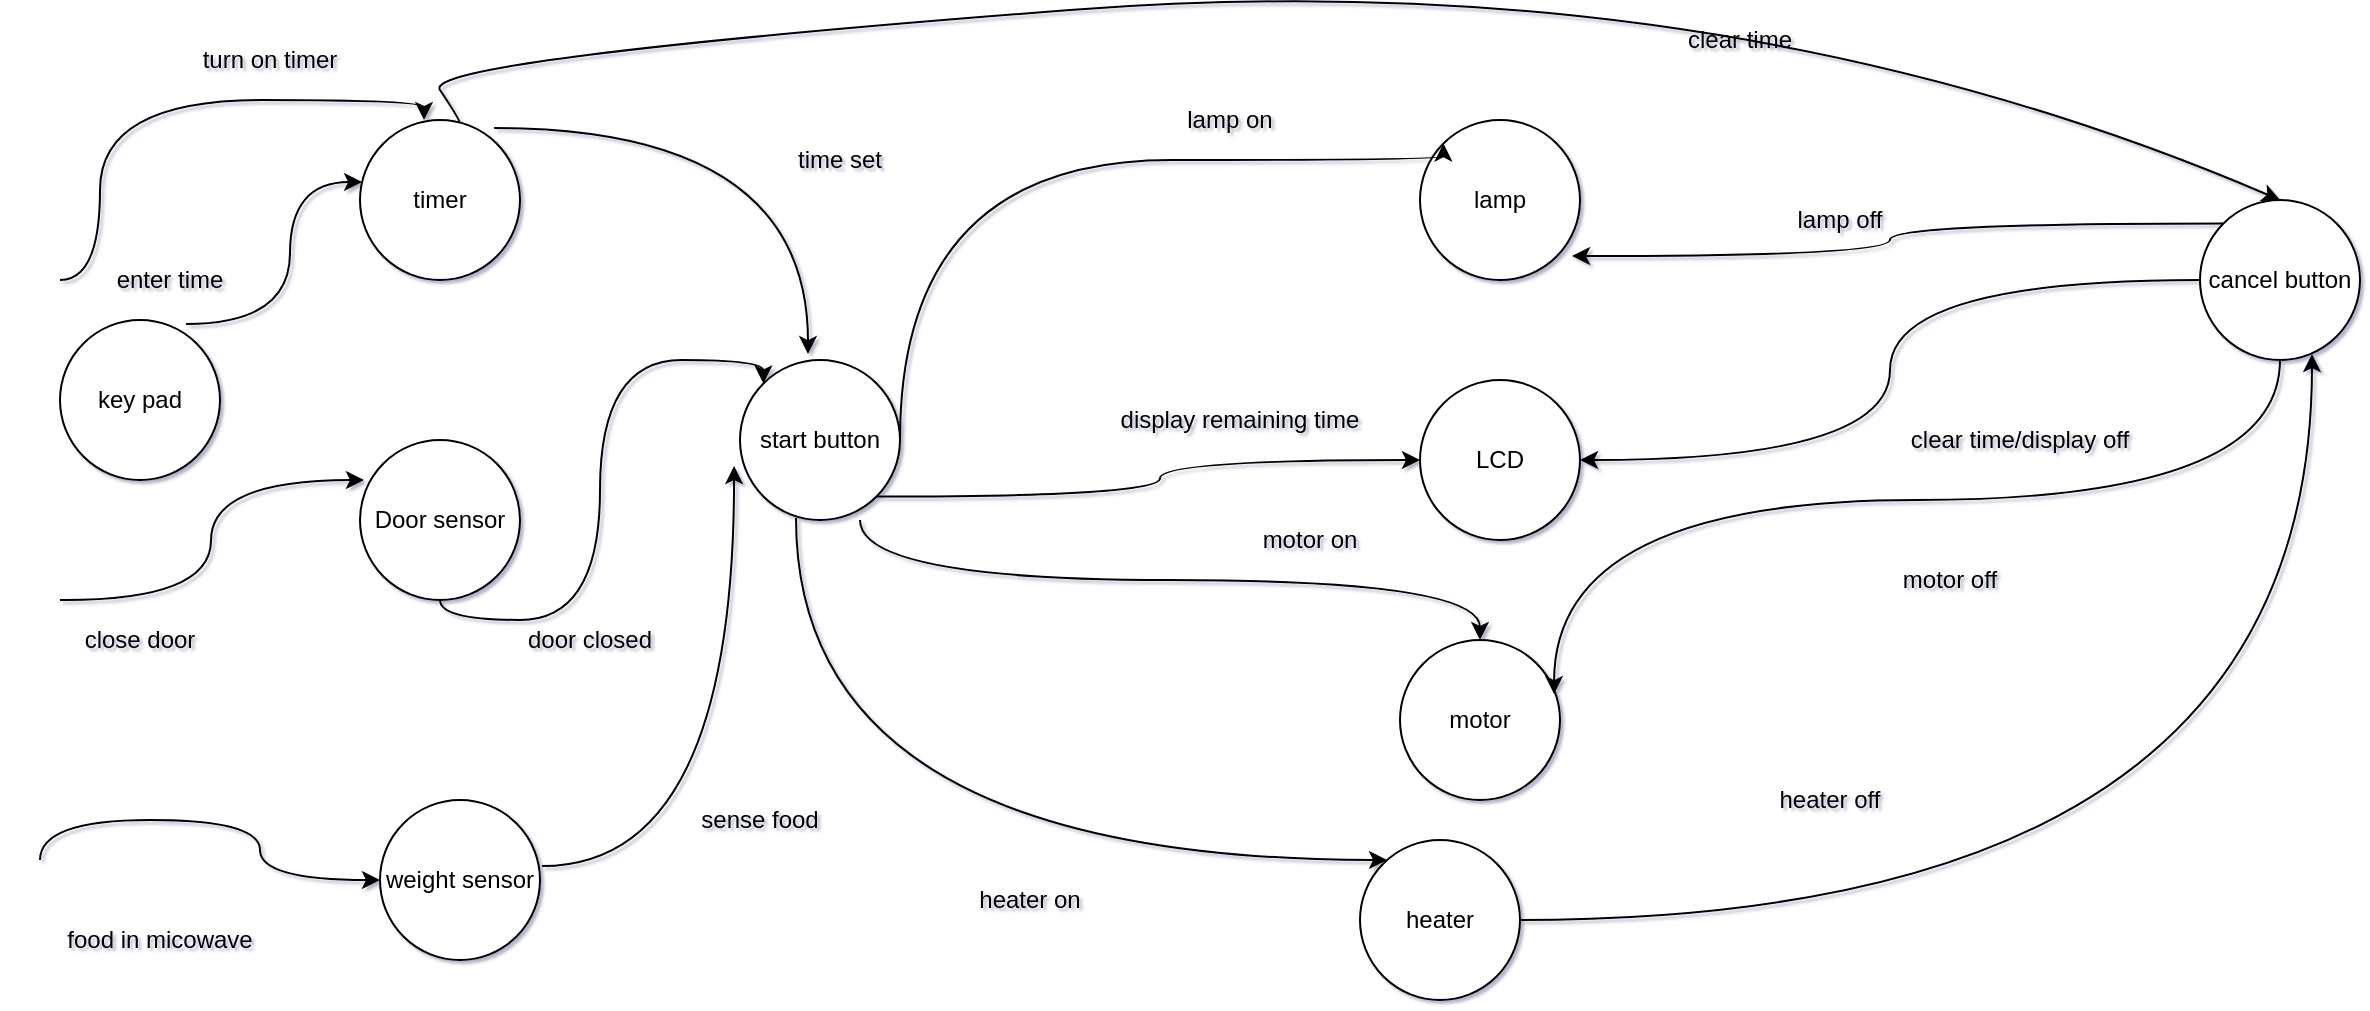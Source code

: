 <mxfile version="13.9.9" type="device"><diagram id="JKVo3bxwciVAXbGGs0f0" name="Page-1"><mxGraphModel dx="852" dy="494" grid="1" gridSize="10" guides="1" tooltips="1" connect="1" arrows="1" fold="1" page="1" pageScale="1" pageWidth="1200" pageHeight="1920" math="0" shadow="1"><root><mxCell id="0"/><mxCell id="1" parent="0"/><mxCell id="1iXt-N7WtK65aT8lwx_3-1" value="start button" style="ellipse;whiteSpace=wrap;html=1;aspect=fixed;" vertex="1" parent="1"><mxGeometry x="380" y="190" width="80" height="80" as="geometry"/></mxCell><mxCell id="1iXt-N7WtK65aT8lwx_3-2" value="timer" style="ellipse;whiteSpace=wrap;html=1;aspect=fixed;" vertex="1" parent="1"><mxGeometry x="190" y="70" width="80" height="80" as="geometry"/></mxCell><mxCell id="1iXt-N7WtK65aT8lwx_3-4" value="" style="endArrow=classic;html=1;exitX=0.838;exitY=0.05;exitDx=0;exitDy=0;exitPerimeter=0;entryX=0.425;entryY=-0.037;entryDx=0;entryDy=0;entryPerimeter=0;edgeStyle=orthogonalEdgeStyle;curved=1;" edge="1" parent="1" source="1iXt-N7WtK65aT8lwx_3-2" target="1iXt-N7WtK65aT8lwx_3-1"><mxGeometry width="50" height="50" relative="1" as="geometry"><mxPoint x="400" y="280" as="sourcePoint"/><mxPoint x="450" y="230" as="targetPoint"/></mxGeometry></mxCell><mxCell id="1iXt-N7WtK65aT8lwx_3-8" value="" style="endArrow=classic;html=1;entryX=0.4;entryY=0;entryDx=0;entryDy=0;entryPerimeter=0;edgeStyle=orthogonalEdgeStyle;curved=1;" edge="1" parent="1" target="1iXt-N7WtK65aT8lwx_3-2"><mxGeometry width="50" height="50" relative="1" as="geometry"><mxPoint x="40" y="150" as="sourcePoint"/><mxPoint x="450" y="230" as="targetPoint"/><Array as="points"><mxPoint x="60" y="150"/><mxPoint x="60" y="60"/><mxPoint x="222" y="60"/></Array></mxGeometry></mxCell><mxCell id="1iXt-N7WtK65aT8lwx_3-9" value="turn on timer" style="text;html=1;strokeColor=none;fillColor=none;align=center;verticalAlign=middle;whiteSpace=wrap;rounded=0;" vertex="1" parent="1"><mxGeometry x="60" y="30" width="170" height="20" as="geometry"/></mxCell><mxCell id="1iXt-N7WtK65aT8lwx_3-11" value="Door sensor&lt;br&gt;" style="ellipse;whiteSpace=wrap;html=1;aspect=fixed;" vertex="1" parent="1"><mxGeometry x="190" y="230" width="80" height="80" as="geometry"/></mxCell><mxCell id="1iXt-N7WtK65aT8lwx_3-12" value="" style="curved=1;endArrow=classic;html=1;entryX=0;entryY=0;entryDx=0;entryDy=0;edgeStyle=orthogonalEdgeStyle;" edge="1" parent="1" source="1iXt-N7WtK65aT8lwx_3-11" target="1iXt-N7WtK65aT8lwx_3-1"><mxGeometry width="50" height="50" relative="1" as="geometry"><mxPoint x="400" y="270" as="sourcePoint"/><mxPoint x="450" y="220" as="targetPoint"/><Array as="points"><mxPoint x="230" y="320"/><mxPoint x="310" y="320"/><mxPoint x="310" y="190"/><mxPoint x="392" y="190"/></Array></mxGeometry></mxCell><mxCell id="1iXt-N7WtK65aT8lwx_3-13" value="door closed" style="text;html=1;strokeColor=none;fillColor=none;align=center;verticalAlign=middle;whiteSpace=wrap;rounded=0;" vertex="1" parent="1"><mxGeometry x="220" y="320" width="170" height="20" as="geometry"/></mxCell><mxCell id="1iXt-N7WtK65aT8lwx_3-14" value="time set" style="text;html=1;strokeColor=none;fillColor=none;align=center;verticalAlign=middle;whiteSpace=wrap;rounded=0;" vertex="1" parent="1"><mxGeometry x="380" y="80" width="100" height="20" as="geometry"/></mxCell><mxCell id="1iXt-N7WtK65aT8lwx_3-15" value="" style="curved=1;endArrow=classic;html=1;entryX=0.025;entryY=0.25;entryDx=0;entryDy=0;entryPerimeter=0;edgeStyle=orthogonalEdgeStyle;" edge="1" parent="1" target="1iXt-N7WtK65aT8lwx_3-11"><mxGeometry width="50" height="50" relative="1" as="geometry"><mxPoint x="40" y="310" as="sourcePoint"/><mxPoint x="450" y="220" as="targetPoint"/></mxGeometry></mxCell><mxCell id="1iXt-N7WtK65aT8lwx_3-17" value="close door&lt;br&gt;" style="text;html=1;strokeColor=none;fillColor=none;align=center;verticalAlign=middle;whiteSpace=wrap;rounded=0;" vertex="1" parent="1"><mxGeometry x="10" y="320" width="140" height="20" as="geometry"/></mxCell><mxCell id="1iXt-N7WtK65aT8lwx_3-18" value="weight sensor&lt;br&gt;" style="ellipse;whiteSpace=wrap;html=1;aspect=fixed;" vertex="1" parent="1"><mxGeometry x="200" y="410" width="80" height="80" as="geometry"/></mxCell><mxCell id="1iXt-N7WtK65aT8lwx_3-19" value="" style="curved=1;endArrow=classic;html=1;entryX=0;entryY=0.5;entryDx=0;entryDy=0;edgeStyle=orthogonalEdgeStyle;" edge="1" parent="1" target="1iXt-N7WtK65aT8lwx_3-18"><mxGeometry width="50" height="50" relative="1" as="geometry"><mxPoint x="30" y="440" as="sourcePoint"/><mxPoint x="450" y="210" as="targetPoint"/><Array as="points"><mxPoint x="30" y="420"/><mxPoint x="140" y="420"/><mxPoint x="140" y="450"/></Array></mxGeometry></mxCell><mxCell id="1iXt-N7WtK65aT8lwx_3-20" value="food in micowave" style="text;html=1;strokeColor=none;fillColor=none;align=center;verticalAlign=middle;whiteSpace=wrap;rounded=0;" vertex="1" parent="1"><mxGeometry x="20" y="470" width="140" height="20" as="geometry"/></mxCell><mxCell id="1iXt-N7WtK65aT8lwx_3-21" value="" style="curved=1;endArrow=classic;html=1;exitX=1.013;exitY=0.413;exitDx=0;exitDy=0;exitPerimeter=0;edgeStyle=orthogonalEdgeStyle;entryX=-0.037;entryY=0.663;entryDx=0;entryDy=0;entryPerimeter=0;" edge="1" parent="1" source="1iXt-N7WtK65aT8lwx_3-18" target="1iXt-N7WtK65aT8lwx_3-1"><mxGeometry width="50" height="50" relative="1" as="geometry"><mxPoint x="400" y="360" as="sourcePoint"/><mxPoint x="450" y="310" as="targetPoint"/></mxGeometry></mxCell><mxCell id="1iXt-N7WtK65aT8lwx_3-22" value="sense food" style="text;html=1;strokeColor=none;fillColor=none;align=center;verticalAlign=middle;whiteSpace=wrap;rounded=0;" vertex="1" parent="1"><mxGeometry x="340" y="410" width="100" height="20" as="geometry"/></mxCell><mxCell id="1iXt-N7WtK65aT8lwx_3-23" value="lamp" style="ellipse;whiteSpace=wrap;html=1;aspect=fixed;" vertex="1" parent="1"><mxGeometry x="720" y="70" width="80" height="80" as="geometry"/></mxCell><mxCell id="1iXt-N7WtK65aT8lwx_3-24" value="" style="curved=1;endArrow=classic;html=1;exitX=1;exitY=0.5;exitDx=0;exitDy=0;entryX=0;entryY=0;entryDx=0;entryDy=0;edgeStyle=orthogonalEdgeStyle;" edge="1" parent="1" source="1iXt-N7WtK65aT8lwx_3-1" target="1iXt-N7WtK65aT8lwx_3-23"><mxGeometry width="50" height="50" relative="1" as="geometry"><mxPoint x="400" y="220" as="sourcePoint"/><mxPoint x="450" y="170" as="targetPoint"/><Array as="points"><mxPoint x="460" y="90"/><mxPoint x="732" y="90"/></Array></mxGeometry></mxCell><mxCell id="1iXt-N7WtK65aT8lwx_3-25" value="lamp on&lt;br&gt;" style="text;html=1;strokeColor=none;fillColor=none;align=center;verticalAlign=middle;whiteSpace=wrap;rounded=0;" vertex="1" parent="1"><mxGeometry x="550" y="60" width="150" height="20" as="geometry"/></mxCell><mxCell id="1iXt-N7WtK65aT8lwx_3-26" value="LCD" style="ellipse;whiteSpace=wrap;html=1;aspect=fixed;" vertex="1" parent="1"><mxGeometry x="720" y="200" width="80" height="80" as="geometry"/></mxCell><mxCell id="1iXt-N7WtK65aT8lwx_3-27" value="" style="curved=1;endArrow=classic;html=1;entryX=0;entryY=0.5;entryDx=0;entryDy=0;exitX=1;exitY=1;exitDx=0;exitDy=0;edgeStyle=orthogonalEdgeStyle;" edge="1" parent="1" source="1iXt-N7WtK65aT8lwx_3-1" target="1iXt-N7WtK65aT8lwx_3-26"><mxGeometry width="50" height="50" relative="1" as="geometry"><mxPoint x="400" y="210" as="sourcePoint"/><mxPoint x="450" y="160" as="targetPoint"/></mxGeometry></mxCell><mxCell id="1iXt-N7WtK65aT8lwx_3-28" value="display remaining time" style="text;html=1;strokeColor=none;fillColor=none;align=center;verticalAlign=middle;whiteSpace=wrap;rounded=0;" vertex="1" parent="1"><mxGeometry x="560" y="210" width="140" height="20" as="geometry"/></mxCell><mxCell id="1iXt-N7WtK65aT8lwx_3-29" value="motor" style="ellipse;whiteSpace=wrap;html=1;aspect=fixed;" vertex="1" parent="1"><mxGeometry x="710" y="330" width="80" height="80" as="geometry"/></mxCell><mxCell id="1iXt-N7WtK65aT8lwx_3-31" value="" style="curved=1;endArrow=classic;html=1;exitX=0.75;exitY=1;exitDx=0;exitDy=0;exitPerimeter=0;edgeStyle=orthogonalEdgeStyle;" edge="1" parent="1" source="1iXt-N7WtK65aT8lwx_3-1" target="1iXt-N7WtK65aT8lwx_3-29"><mxGeometry width="50" height="50" relative="1" as="geometry"><mxPoint x="400" y="370" as="sourcePoint"/><mxPoint x="450" y="320" as="targetPoint"/></mxGeometry></mxCell><mxCell id="1iXt-N7WtK65aT8lwx_3-32" value="motor on" style="text;html=1;strokeColor=none;fillColor=none;align=center;verticalAlign=middle;whiteSpace=wrap;rounded=0;" vertex="1" parent="1"><mxGeometry x="630" y="270" width="70" height="20" as="geometry"/></mxCell><mxCell id="1iXt-N7WtK65aT8lwx_3-33" value="heater" style="ellipse;whiteSpace=wrap;html=1;aspect=fixed;" vertex="1" parent="1"><mxGeometry x="690" y="430" width="80" height="80" as="geometry"/></mxCell><mxCell id="1iXt-N7WtK65aT8lwx_3-34" value="" style="curved=1;endArrow=classic;html=1;exitX=0.35;exitY=0.988;exitDx=0;exitDy=0;exitPerimeter=0;edgeStyle=orthogonalEdgeStyle;" edge="1" parent="1" source="1iXt-N7WtK65aT8lwx_3-1" target="1iXt-N7WtK65aT8lwx_3-33"><mxGeometry width="50" height="50" relative="1" as="geometry"><mxPoint x="400" y="370" as="sourcePoint"/><mxPoint x="450" y="320" as="targetPoint"/><Array as="points"><mxPoint x="408" y="440"/></Array></mxGeometry></mxCell><mxCell id="1iXt-N7WtK65aT8lwx_3-35" value="heater on" style="text;html=1;strokeColor=none;fillColor=none;align=center;verticalAlign=middle;whiteSpace=wrap;rounded=0;" vertex="1" parent="1"><mxGeometry x="425" y="440" width="200" height="40" as="geometry"/></mxCell><mxCell id="vvDZMgUBrRmxkT17I6oB-1" value="cancel button" style="ellipse;whiteSpace=wrap;html=1;aspect=fixed;" vertex="1" parent="1"><mxGeometry x="1110" y="110" width="80" height="80" as="geometry"/></mxCell><mxCell id="vvDZMgUBrRmxkT17I6oB-4" value="" style="curved=1;endArrow=classic;html=1;entryX=0.5;entryY=0;entryDx=0;entryDy=0;" edge="1" parent="1" source="1iXt-N7WtK65aT8lwx_3-2" target="vvDZMgUBrRmxkT17I6oB-1"><mxGeometry width="50" height="50" relative="1" as="geometry"><mxPoint x="220" y="90" as="sourcePoint"/><mxPoint x="580" y="40" as="targetPoint"/><Array as="points"><mxPoint x="240" y="70"/><mxPoint x="220" y="40"/><mxPoint x="870" y="-10"/></Array></mxGeometry></mxCell><mxCell id="vvDZMgUBrRmxkT17I6oB-5" value="clear time" style="text;html=1;strokeColor=none;fillColor=none;align=center;verticalAlign=middle;whiteSpace=wrap;rounded=0;" vertex="1" parent="1"><mxGeometry x="810" y="20" width="140" height="20" as="geometry"/></mxCell><mxCell id="vvDZMgUBrRmxkT17I6oB-7" value="key pad" style="ellipse;whiteSpace=wrap;html=1;aspect=fixed;" vertex="1" parent="1"><mxGeometry x="40" y="170" width="80" height="80" as="geometry"/></mxCell><mxCell id="vvDZMgUBrRmxkT17I6oB-8" value="" style="curved=1;endArrow=classic;html=1;entryX=0.013;entryY=0.388;entryDx=0;entryDy=0;entryPerimeter=0;exitX=0.788;exitY=0.025;exitDx=0;exitDy=0;exitPerimeter=0;edgeStyle=orthogonalEdgeStyle;" edge="1" parent="1" source="vvDZMgUBrRmxkT17I6oB-7" target="1iXt-N7WtK65aT8lwx_3-2"><mxGeometry width="50" height="50" relative="1" as="geometry"><mxPoint x="70" y="90" as="sourcePoint"/><mxPoint x="120" y="40" as="targetPoint"/></mxGeometry></mxCell><mxCell id="vvDZMgUBrRmxkT17I6oB-10" value="enter time" style="text;html=1;strokeColor=none;fillColor=none;align=center;verticalAlign=middle;whiteSpace=wrap;rounded=0;" vertex="1" parent="1"><mxGeometry x="60" y="140" width="70" height="20" as="geometry"/></mxCell><mxCell id="vvDZMgUBrRmxkT17I6oB-12" value="" style="curved=1;endArrow=classic;html=1;entryX=0.95;entryY=0.85;entryDx=0;entryDy=0;entryPerimeter=0;exitX=0;exitY=0;exitDx=0;exitDy=0;edgeStyle=orthogonalEdgeStyle;" edge="1" parent="1" source="vvDZMgUBrRmxkT17I6oB-1" target="1iXt-N7WtK65aT8lwx_3-23"><mxGeometry width="50" height="50" relative="1" as="geometry"><mxPoint x="800" y="330" as="sourcePoint"/><mxPoint x="850" y="280" as="targetPoint"/></mxGeometry></mxCell><mxCell id="vvDZMgUBrRmxkT17I6oB-13" value="lamp off" style="text;html=1;strokeColor=none;fillColor=none;align=center;verticalAlign=middle;whiteSpace=wrap;rounded=0;" vertex="1" parent="1"><mxGeometry x="860" y="110" width="140" height="20" as="geometry"/></mxCell><mxCell id="vvDZMgUBrRmxkT17I6oB-14" value="" style="curved=1;endArrow=classic;html=1;exitX=0;exitY=0.5;exitDx=0;exitDy=0;entryX=1;entryY=0.5;entryDx=0;entryDy=0;edgeStyle=orthogonalEdgeStyle;" edge="1" parent="1" source="vvDZMgUBrRmxkT17I6oB-1" target="1iXt-N7WtK65aT8lwx_3-26"><mxGeometry width="50" height="50" relative="1" as="geometry"><mxPoint x="860" y="340" as="sourcePoint"/><mxPoint x="850" y="280" as="targetPoint"/></mxGeometry></mxCell><mxCell id="vvDZMgUBrRmxkT17I6oB-15" value="clear time/display off&lt;br&gt;" style="text;html=1;strokeColor=none;fillColor=none;align=center;verticalAlign=middle;whiteSpace=wrap;rounded=0;" vertex="1" parent="1"><mxGeometry x="930" y="190" width="180" height="80" as="geometry"/></mxCell><mxCell id="vvDZMgUBrRmxkT17I6oB-17" value="" style="curved=1;endArrow=classic;html=1;exitX=0.5;exitY=1;exitDx=0;exitDy=0;entryX=0.963;entryY=0.338;entryDx=0;entryDy=0;entryPerimeter=0;edgeStyle=orthogonalEdgeStyle;" edge="1" parent="1" source="vvDZMgUBrRmxkT17I6oB-1" target="1iXt-N7WtK65aT8lwx_3-29"><mxGeometry width="50" height="50" relative="1" as="geometry"><mxPoint x="800" y="320" as="sourcePoint"/><mxPoint x="850" y="270" as="targetPoint"/></mxGeometry></mxCell><mxCell id="vvDZMgUBrRmxkT17I6oB-18" value="motor off" style="text;html=1;strokeColor=none;fillColor=none;align=center;verticalAlign=middle;whiteSpace=wrap;rounded=0;" vertex="1" parent="1"><mxGeometry x="920" y="290" width="130" height="20" as="geometry"/></mxCell><mxCell id="vvDZMgUBrRmxkT17I6oB-19" value="" style="curved=1;endArrow=classic;html=1;exitX=1;exitY=0.5;exitDx=0;exitDy=0;entryX=0.7;entryY=0.963;entryDx=0;entryDy=0;entryPerimeter=0;edgeStyle=orthogonalEdgeStyle;" edge="1" parent="1" source="1iXt-N7WtK65aT8lwx_3-33" target="vvDZMgUBrRmxkT17I6oB-1"><mxGeometry width="50" height="50" relative="1" as="geometry"><mxPoint x="800" y="320" as="sourcePoint"/><mxPoint x="850" y="270" as="targetPoint"/></mxGeometry></mxCell><mxCell id="vvDZMgUBrRmxkT17I6oB-20" value="heater off" style="text;html=1;strokeColor=none;fillColor=none;align=center;verticalAlign=middle;whiteSpace=wrap;rounded=0;" vertex="1" parent="1"><mxGeometry x="850" y="400" width="150" height="20" as="geometry"/></mxCell></root></mxGraphModel></diagram></mxfile>